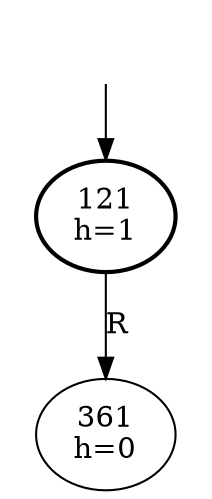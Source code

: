 digraph
 {
	Dummy [style=invis];
	Dummy -> 121;
	121 [penwidth=2];

	
      121 [label="121\nh=1"];

      121 -> 361 [label="R"];
      361 [label="361\nh=0"];

}